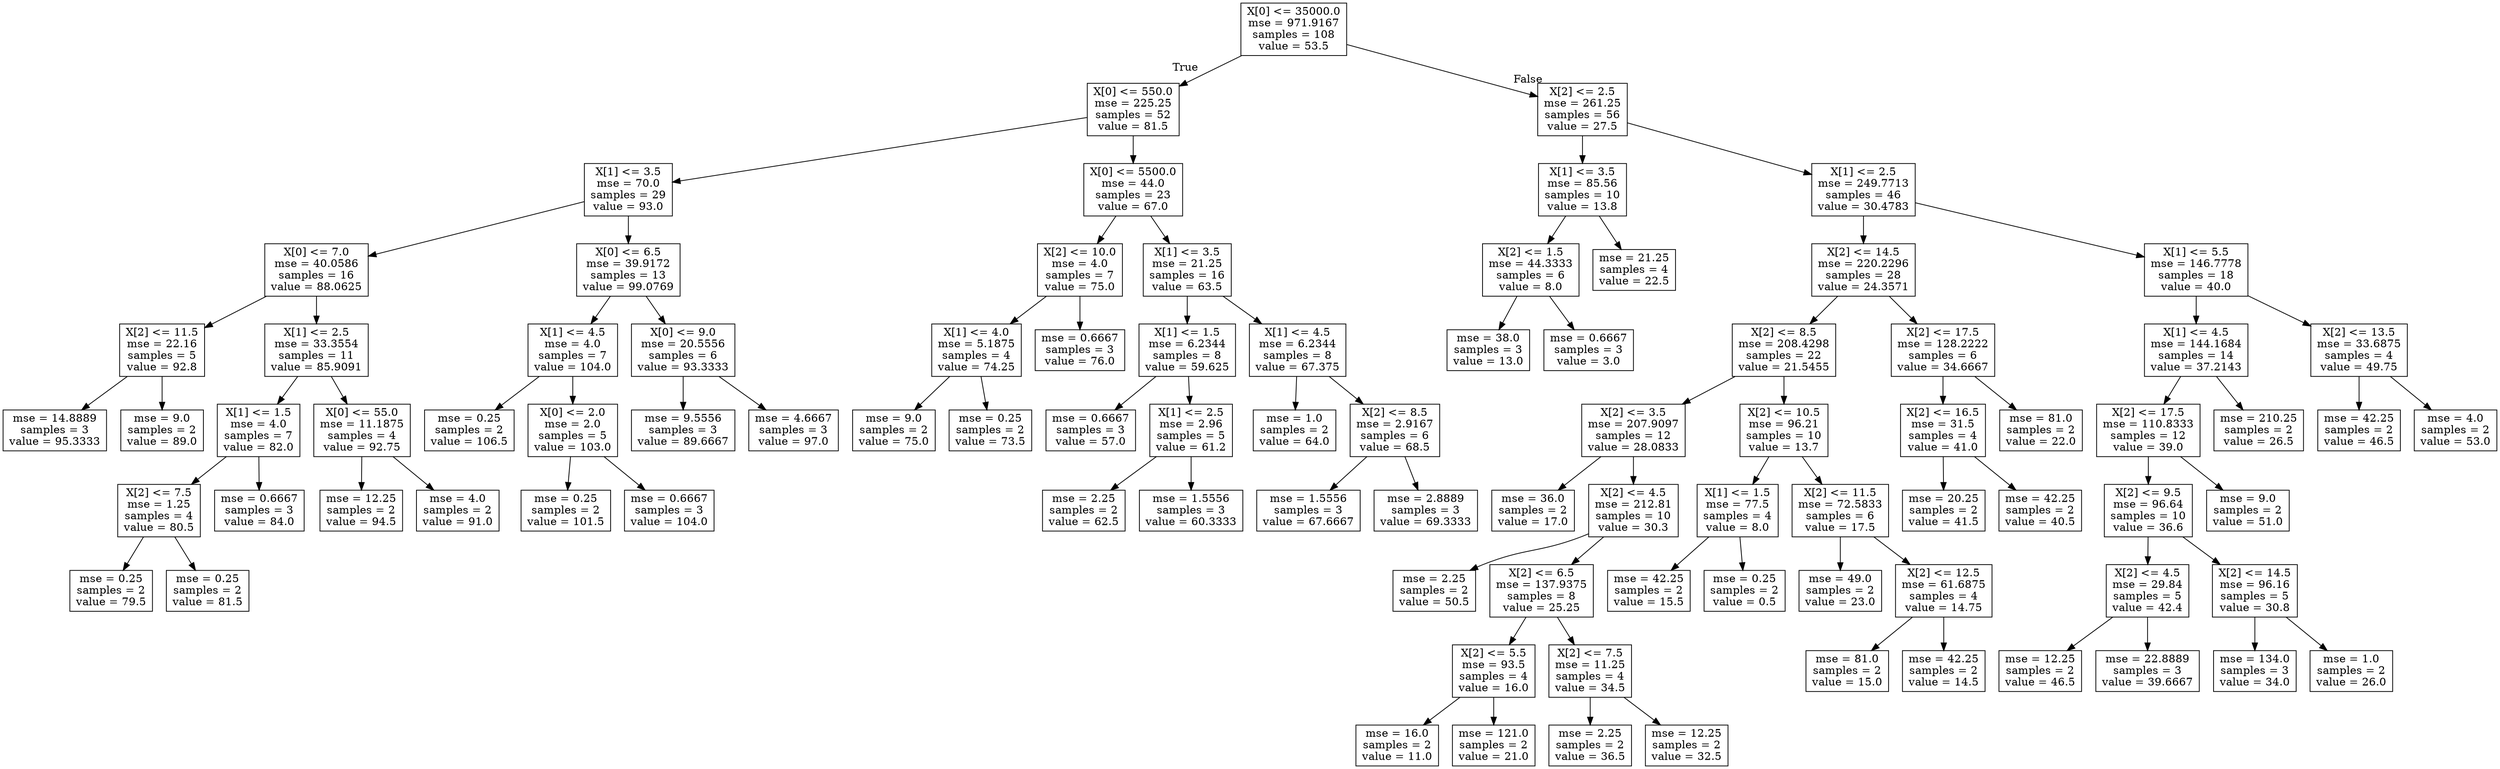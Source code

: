 digraph Tree {
node [shape=box] ;
0 [label="X[0] <= 35000.0\nmse = 971.9167\nsamples = 108\nvalue = 53.5"] ;
1 [label="X[0] <= 550.0\nmse = 225.25\nsamples = 52\nvalue = 81.5"] ;
0 -> 1 [labeldistance=2.5, labelangle=45, headlabel="True"] ;
2 [label="X[1] <= 3.5\nmse = 70.0\nsamples = 29\nvalue = 93.0"] ;
1 -> 2 ;
3 [label="X[0] <= 7.0\nmse = 40.0586\nsamples = 16\nvalue = 88.0625"] ;
2 -> 3 ;
4 [label="X[2] <= 11.5\nmse = 22.16\nsamples = 5\nvalue = 92.8"] ;
3 -> 4 ;
5 [label="mse = 14.8889\nsamples = 3\nvalue = 95.3333"] ;
4 -> 5 ;
6 [label="mse = 9.0\nsamples = 2\nvalue = 89.0"] ;
4 -> 6 ;
7 [label="X[1] <= 2.5\nmse = 33.3554\nsamples = 11\nvalue = 85.9091"] ;
3 -> 7 ;
8 [label="X[1] <= 1.5\nmse = 4.0\nsamples = 7\nvalue = 82.0"] ;
7 -> 8 ;
9 [label="X[2] <= 7.5\nmse = 1.25\nsamples = 4\nvalue = 80.5"] ;
8 -> 9 ;
10 [label="mse = 0.25\nsamples = 2\nvalue = 79.5"] ;
9 -> 10 ;
11 [label="mse = 0.25\nsamples = 2\nvalue = 81.5"] ;
9 -> 11 ;
12 [label="mse = 0.6667\nsamples = 3\nvalue = 84.0"] ;
8 -> 12 ;
13 [label="X[0] <= 55.0\nmse = 11.1875\nsamples = 4\nvalue = 92.75"] ;
7 -> 13 ;
14 [label="mse = 12.25\nsamples = 2\nvalue = 94.5"] ;
13 -> 14 ;
15 [label="mse = 4.0\nsamples = 2\nvalue = 91.0"] ;
13 -> 15 ;
16 [label="X[0] <= 6.5\nmse = 39.9172\nsamples = 13\nvalue = 99.0769"] ;
2 -> 16 ;
17 [label="X[1] <= 4.5\nmse = 4.0\nsamples = 7\nvalue = 104.0"] ;
16 -> 17 ;
18 [label="mse = 0.25\nsamples = 2\nvalue = 106.5"] ;
17 -> 18 ;
19 [label="X[0] <= 2.0\nmse = 2.0\nsamples = 5\nvalue = 103.0"] ;
17 -> 19 ;
20 [label="mse = 0.25\nsamples = 2\nvalue = 101.5"] ;
19 -> 20 ;
21 [label="mse = 0.6667\nsamples = 3\nvalue = 104.0"] ;
19 -> 21 ;
22 [label="X[0] <= 9.0\nmse = 20.5556\nsamples = 6\nvalue = 93.3333"] ;
16 -> 22 ;
23 [label="mse = 9.5556\nsamples = 3\nvalue = 89.6667"] ;
22 -> 23 ;
24 [label="mse = 4.6667\nsamples = 3\nvalue = 97.0"] ;
22 -> 24 ;
25 [label="X[0] <= 5500.0\nmse = 44.0\nsamples = 23\nvalue = 67.0"] ;
1 -> 25 ;
26 [label="X[2] <= 10.0\nmse = 4.0\nsamples = 7\nvalue = 75.0"] ;
25 -> 26 ;
27 [label="X[1] <= 4.0\nmse = 5.1875\nsamples = 4\nvalue = 74.25"] ;
26 -> 27 ;
28 [label="mse = 9.0\nsamples = 2\nvalue = 75.0"] ;
27 -> 28 ;
29 [label="mse = 0.25\nsamples = 2\nvalue = 73.5"] ;
27 -> 29 ;
30 [label="mse = 0.6667\nsamples = 3\nvalue = 76.0"] ;
26 -> 30 ;
31 [label="X[1] <= 3.5\nmse = 21.25\nsamples = 16\nvalue = 63.5"] ;
25 -> 31 ;
32 [label="X[1] <= 1.5\nmse = 6.2344\nsamples = 8\nvalue = 59.625"] ;
31 -> 32 ;
33 [label="mse = 0.6667\nsamples = 3\nvalue = 57.0"] ;
32 -> 33 ;
34 [label="X[1] <= 2.5\nmse = 2.96\nsamples = 5\nvalue = 61.2"] ;
32 -> 34 ;
35 [label="mse = 2.25\nsamples = 2\nvalue = 62.5"] ;
34 -> 35 ;
36 [label="mse = 1.5556\nsamples = 3\nvalue = 60.3333"] ;
34 -> 36 ;
37 [label="X[1] <= 4.5\nmse = 6.2344\nsamples = 8\nvalue = 67.375"] ;
31 -> 37 ;
38 [label="mse = 1.0\nsamples = 2\nvalue = 64.0"] ;
37 -> 38 ;
39 [label="X[2] <= 8.5\nmse = 2.9167\nsamples = 6\nvalue = 68.5"] ;
37 -> 39 ;
40 [label="mse = 1.5556\nsamples = 3\nvalue = 67.6667"] ;
39 -> 40 ;
41 [label="mse = 2.8889\nsamples = 3\nvalue = 69.3333"] ;
39 -> 41 ;
42 [label="X[2] <= 2.5\nmse = 261.25\nsamples = 56\nvalue = 27.5"] ;
0 -> 42 [labeldistance=2.5, labelangle=-45, headlabel="False"] ;
43 [label="X[1] <= 3.5\nmse = 85.56\nsamples = 10\nvalue = 13.8"] ;
42 -> 43 ;
44 [label="X[2] <= 1.5\nmse = 44.3333\nsamples = 6\nvalue = 8.0"] ;
43 -> 44 ;
45 [label="mse = 38.0\nsamples = 3\nvalue = 13.0"] ;
44 -> 45 ;
46 [label="mse = 0.6667\nsamples = 3\nvalue = 3.0"] ;
44 -> 46 ;
47 [label="mse = 21.25\nsamples = 4\nvalue = 22.5"] ;
43 -> 47 ;
48 [label="X[1] <= 2.5\nmse = 249.7713\nsamples = 46\nvalue = 30.4783"] ;
42 -> 48 ;
49 [label="X[2] <= 14.5\nmse = 220.2296\nsamples = 28\nvalue = 24.3571"] ;
48 -> 49 ;
50 [label="X[2] <= 8.5\nmse = 208.4298\nsamples = 22\nvalue = 21.5455"] ;
49 -> 50 ;
51 [label="X[2] <= 3.5\nmse = 207.9097\nsamples = 12\nvalue = 28.0833"] ;
50 -> 51 ;
52 [label="mse = 36.0\nsamples = 2\nvalue = 17.0"] ;
51 -> 52 ;
53 [label="X[2] <= 4.5\nmse = 212.81\nsamples = 10\nvalue = 30.3"] ;
51 -> 53 ;
54 [label="mse = 2.25\nsamples = 2\nvalue = 50.5"] ;
53 -> 54 ;
55 [label="X[2] <= 6.5\nmse = 137.9375\nsamples = 8\nvalue = 25.25"] ;
53 -> 55 ;
56 [label="X[2] <= 5.5\nmse = 93.5\nsamples = 4\nvalue = 16.0"] ;
55 -> 56 ;
57 [label="mse = 16.0\nsamples = 2\nvalue = 11.0"] ;
56 -> 57 ;
58 [label="mse = 121.0\nsamples = 2\nvalue = 21.0"] ;
56 -> 58 ;
59 [label="X[2] <= 7.5\nmse = 11.25\nsamples = 4\nvalue = 34.5"] ;
55 -> 59 ;
60 [label="mse = 2.25\nsamples = 2\nvalue = 36.5"] ;
59 -> 60 ;
61 [label="mse = 12.25\nsamples = 2\nvalue = 32.5"] ;
59 -> 61 ;
62 [label="X[2] <= 10.5\nmse = 96.21\nsamples = 10\nvalue = 13.7"] ;
50 -> 62 ;
63 [label="X[1] <= 1.5\nmse = 77.5\nsamples = 4\nvalue = 8.0"] ;
62 -> 63 ;
64 [label="mse = 42.25\nsamples = 2\nvalue = 15.5"] ;
63 -> 64 ;
65 [label="mse = 0.25\nsamples = 2\nvalue = 0.5"] ;
63 -> 65 ;
66 [label="X[2] <= 11.5\nmse = 72.5833\nsamples = 6\nvalue = 17.5"] ;
62 -> 66 ;
67 [label="mse = 49.0\nsamples = 2\nvalue = 23.0"] ;
66 -> 67 ;
68 [label="X[2] <= 12.5\nmse = 61.6875\nsamples = 4\nvalue = 14.75"] ;
66 -> 68 ;
69 [label="mse = 81.0\nsamples = 2\nvalue = 15.0"] ;
68 -> 69 ;
70 [label="mse = 42.25\nsamples = 2\nvalue = 14.5"] ;
68 -> 70 ;
71 [label="X[2] <= 17.5\nmse = 128.2222\nsamples = 6\nvalue = 34.6667"] ;
49 -> 71 ;
72 [label="X[2] <= 16.5\nmse = 31.5\nsamples = 4\nvalue = 41.0"] ;
71 -> 72 ;
73 [label="mse = 20.25\nsamples = 2\nvalue = 41.5"] ;
72 -> 73 ;
74 [label="mse = 42.25\nsamples = 2\nvalue = 40.5"] ;
72 -> 74 ;
75 [label="mse = 81.0\nsamples = 2\nvalue = 22.0"] ;
71 -> 75 ;
76 [label="X[1] <= 5.5\nmse = 146.7778\nsamples = 18\nvalue = 40.0"] ;
48 -> 76 ;
77 [label="X[1] <= 4.5\nmse = 144.1684\nsamples = 14\nvalue = 37.2143"] ;
76 -> 77 ;
78 [label="X[2] <= 17.5\nmse = 110.8333\nsamples = 12\nvalue = 39.0"] ;
77 -> 78 ;
79 [label="X[2] <= 9.5\nmse = 96.64\nsamples = 10\nvalue = 36.6"] ;
78 -> 79 ;
80 [label="X[2] <= 4.5\nmse = 29.84\nsamples = 5\nvalue = 42.4"] ;
79 -> 80 ;
81 [label="mse = 12.25\nsamples = 2\nvalue = 46.5"] ;
80 -> 81 ;
82 [label="mse = 22.8889\nsamples = 3\nvalue = 39.6667"] ;
80 -> 82 ;
83 [label="X[2] <= 14.5\nmse = 96.16\nsamples = 5\nvalue = 30.8"] ;
79 -> 83 ;
84 [label="mse = 134.0\nsamples = 3\nvalue = 34.0"] ;
83 -> 84 ;
85 [label="mse = 1.0\nsamples = 2\nvalue = 26.0"] ;
83 -> 85 ;
86 [label="mse = 9.0\nsamples = 2\nvalue = 51.0"] ;
78 -> 86 ;
87 [label="mse = 210.25\nsamples = 2\nvalue = 26.5"] ;
77 -> 87 ;
88 [label="X[2] <= 13.5\nmse = 33.6875\nsamples = 4\nvalue = 49.75"] ;
76 -> 88 ;
89 [label="mse = 42.25\nsamples = 2\nvalue = 46.5"] ;
88 -> 89 ;
90 [label="mse = 4.0\nsamples = 2\nvalue = 53.0"] ;
88 -> 90 ;
}